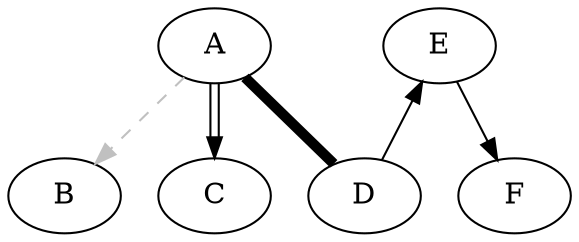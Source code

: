 digraph D {
	{rank=same A, E}
	A -> B [style=dashed, color=grey]
	A -> C [color="black:invis:black"]
	A -> D [penwidth=5, arrowhead=none]
	D -> E
	E -> F
}
